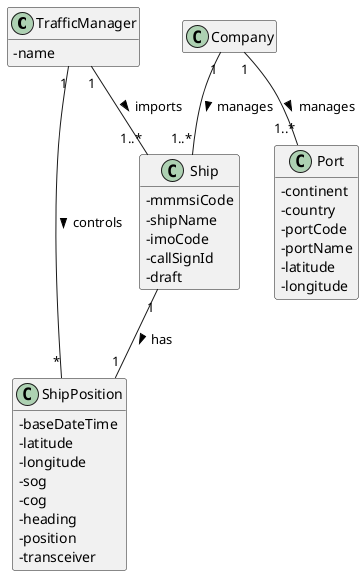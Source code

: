 @startuml
'https://plantuml.com/class-diagram
hide empty methods
hide empty attributes
skinparam classAttributeIconSize 0

class TrafficManager{
    -name
}

class Company{}

class Port{
    -continent
    -country
    -portCode
    -portName
    -latitude
    -longitude
}

class Ship {
    -mmmsiCode
    -shipName
    -imoCode
    -callSignId
    -draft
}

class ShipPosition {
    -baseDateTime
    -latitude
    -longitude
    -sog
    -cog
    -heading
    -position
    -transceiver
}


TrafficManager "1" -- "*" ShipPosition : controls >
TrafficManager "1" -- "1..*" Ship : imports >
Company "1" -- "1..*" Port : manages >
Company "1" -- "1..*" Ship : manages >
Ship "1" -- "1" ShipPosition : has >

@enduml